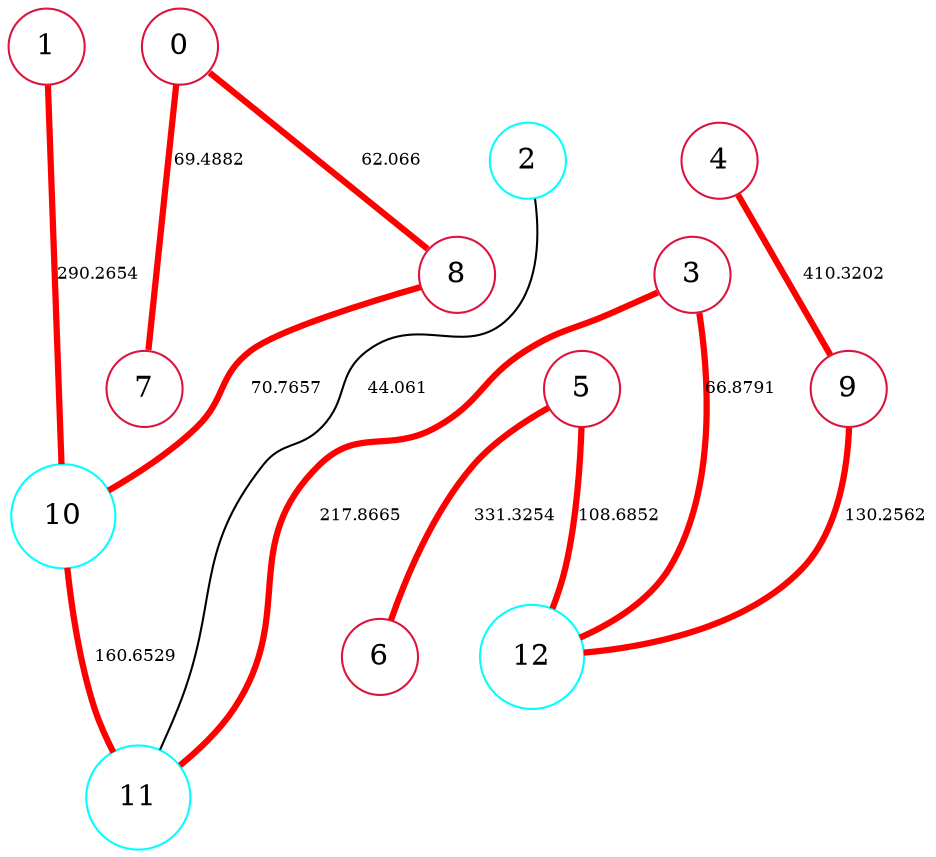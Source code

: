 graph "instance010.txt" {
	edge [fontsize=8]
	node [color=crimson shape=circle width=0.05]
	0 [label=0]
	node [color=crimson shape=circle width=0.05]
	1 [label=1]
	node [color=aqua shape=circle width=0.05]
	2 [label=2]
	node [color=crimson shape=circle width=0.05]
	3 [label=3]
	node [color=crimson shape=circle width=0.05]
	4 [label=4]
	node [color=crimson shape=circle width=0.05]
	5 [label=5]
	node [color=crimson shape=circle width=0.05]
	6 [label=6]
	node [color=crimson shape=circle width=0.05]
	7 [label=7]
	node [color=crimson shape=circle width=0.05]
	8 [label=8]
	node [color=crimson shape=circle width=0.05]
	9 [label=9]
	node [color=aqua shape=circle width=0.05]
	10 [label=10]
	node [color=aqua shape=circle width=0.05]
	11 [label=11]
	node [color=aqua shape=circle width=0.05]
	12 [label=12]
	5 -- 6 [label=331.3254 color=red penwidth=3 weight=-330325]
	0 -- 7 [label=69.4882 color=red penwidth=3 weight=-68488]
	0 -- 8 [label=62.066 color=red penwidth=3 weight=-61066]
	4 -- 9 [label=410.3202 color=red penwidth=3 weight=-409320]
	1 -- 10 [label=290.2654 color=red penwidth=3 weight=-289265]
	8 -- 10 [label=70.7657 color=red penwidth=3 weight=-69765]
	2 -- 11 [label=44.061 weight=-43061]
	3 -- 11 [label=217.8665 color=red penwidth=3 weight=-216866]
	10 -- 11 [label=160.6529 color=red penwidth=3 weight=-159652]
	3 -- 12 [label=66.8791 color=red penwidth=3 weight=-65879]
	5 -- 12 [label=108.6852 color=red penwidth=3 weight=-107685]
	9 -- 12 [label=130.2562 color=red penwidth=3 weight=-129256]
}
